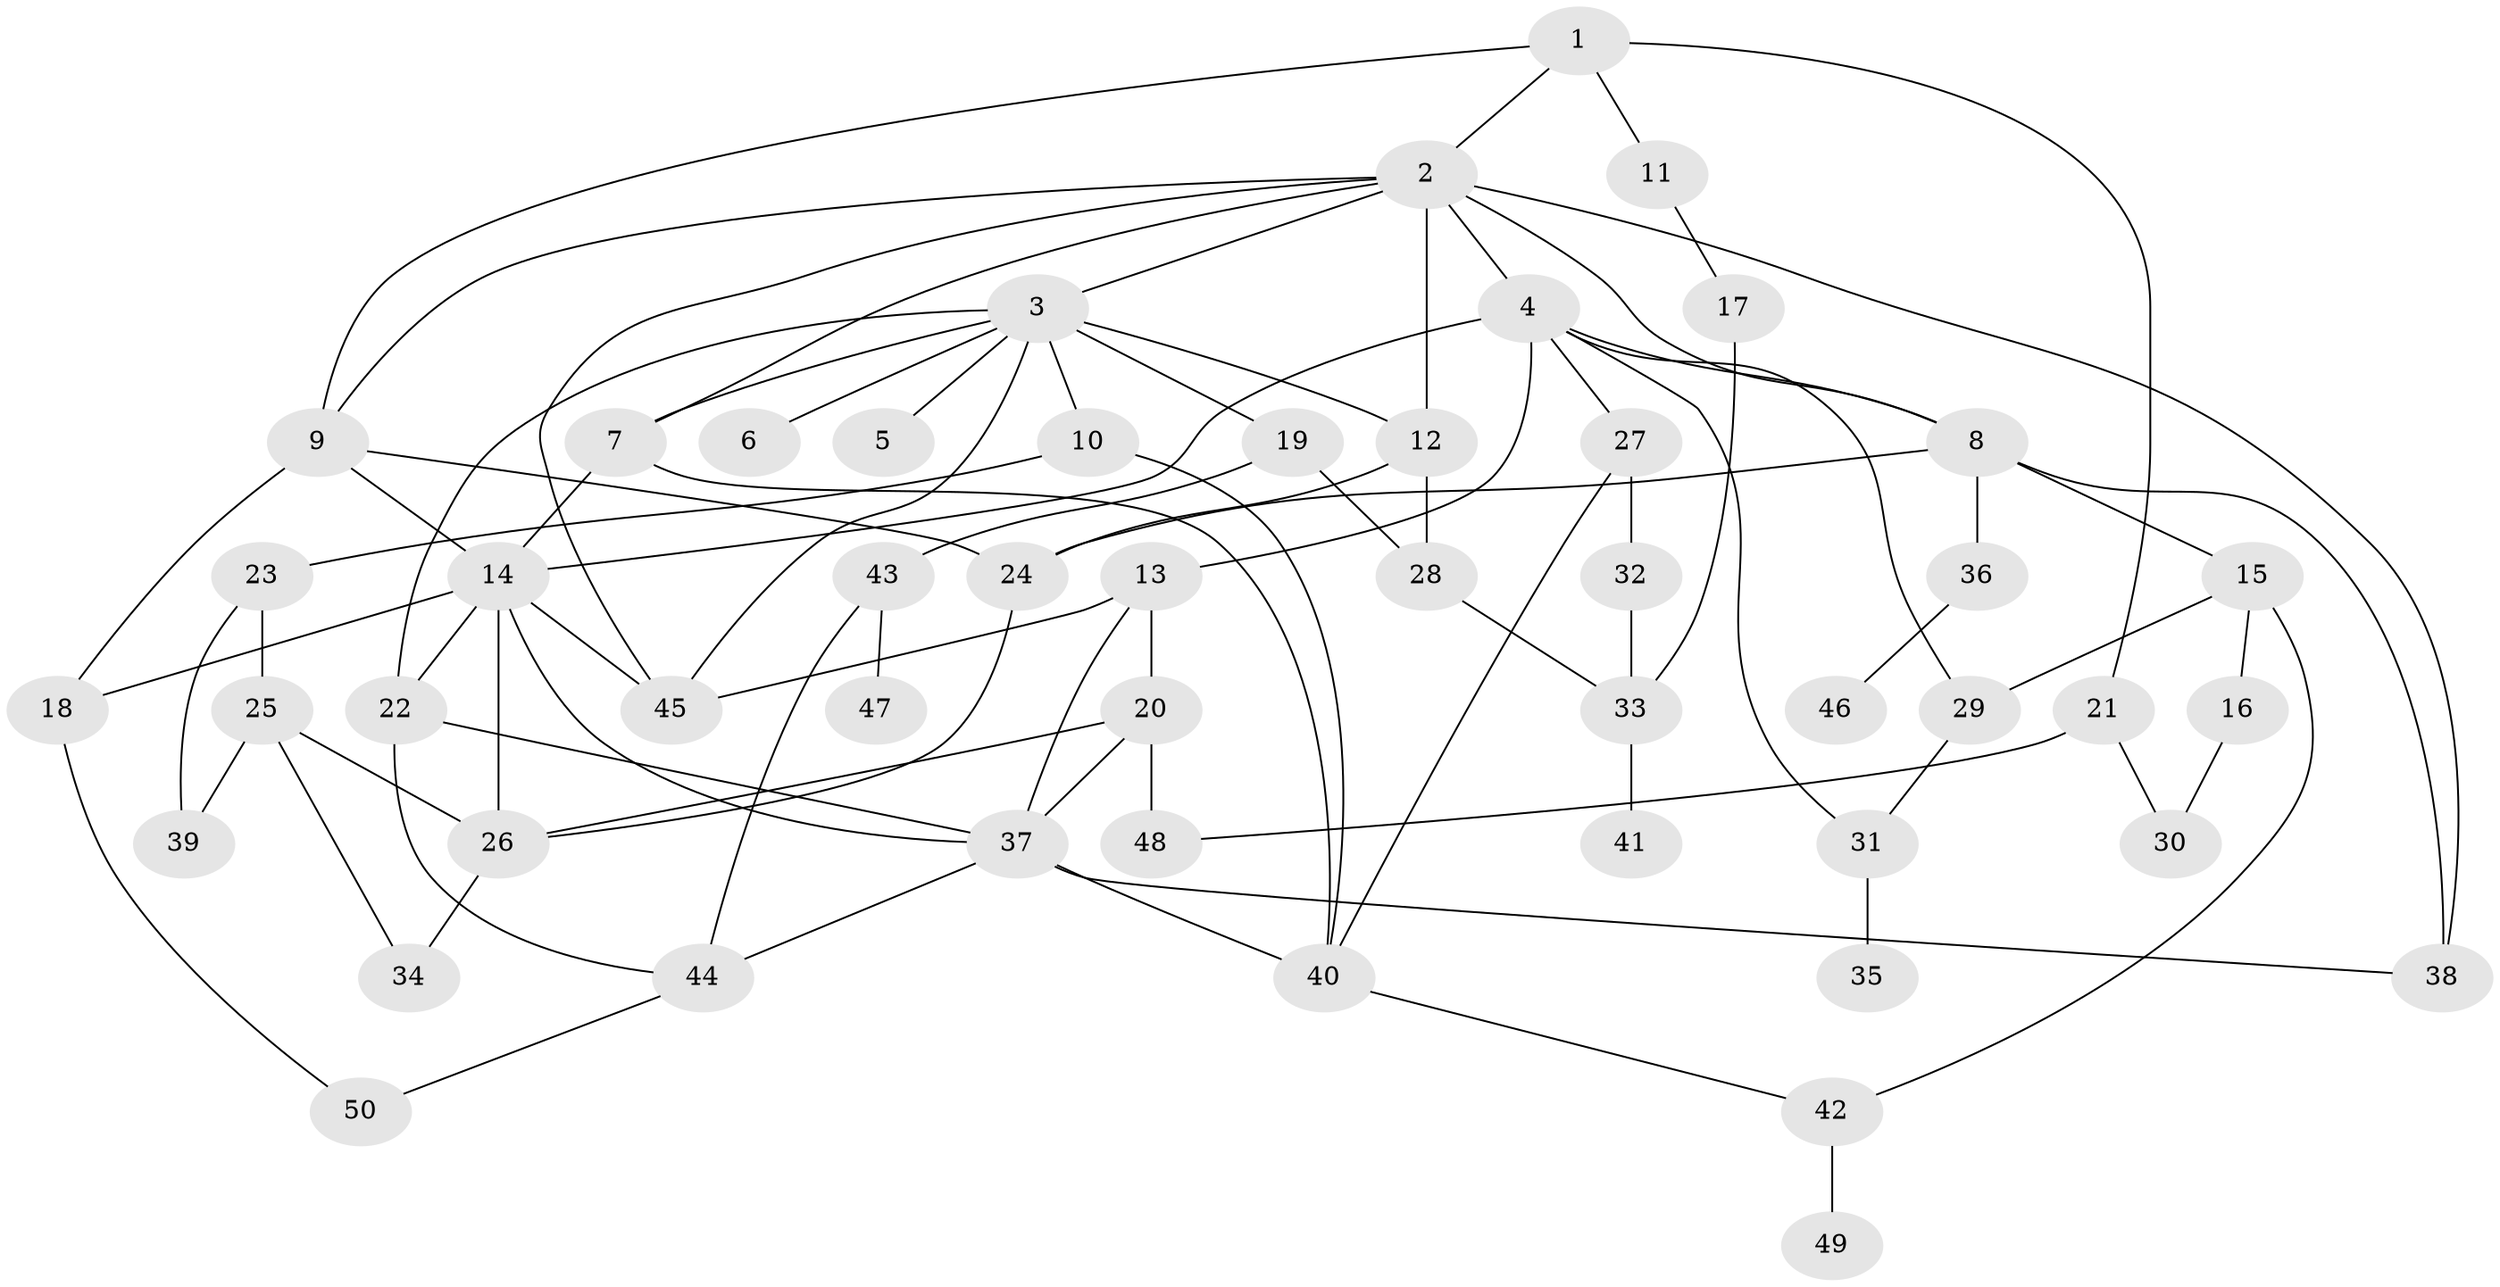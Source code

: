 // original degree distribution, {5: 0.050505050505050504, 8: 0.020202020202020204, 4: 0.16161616161616163, 1: 0.16161616161616163, 3: 0.30303030303030304, 6: 0.020202020202020204, 2: 0.2727272727272727, 9: 0.010101010101010102}
// Generated by graph-tools (version 1.1) at 2025/49/03/04/25 22:49:11]
// undirected, 50 vertices, 86 edges
graph export_dot {
  node [color=gray90,style=filled];
  1;
  2;
  3;
  4;
  5;
  6;
  7;
  8;
  9;
  10;
  11;
  12;
  13;
  14;
  15;
  16;
  17;
  18;
  19;
  20;
  21;
  22;
  23;
  24;
  25;
  26;
  27;
  28;
  29;
  30;
  31;
  32;
  33;
  34;
  35;
  36;
  37;
  38;
  39;
  40;
  41;
  42;
  43;
  44;
  45;
  46;
  47;
  48;
  49;
  50;
  1 -- 2 [weight=1.0];
  1 -- 9 [weight=1.0];
  1 -- 11 [weight=1.0];
  1 -- 21 [weight=1.0];
  2 -- 3 [weight=1.0];
  2 -- 4 [weight=3.0];
  2 -- 7 [weight=2.0];
  2 -- 8 [weight=1.0];
  2 -- 9 [weight=1.0];
  2 -- 12 [weight=2.0];
  2 -- 38 [weight=1.0];
  2 -- 45 [weight=2.0];
  3 -- 5 [weight=1.0];
  3 -- 6 [weight=2.0];
  3 -- 7 [weight=1.0];
  3 -- 10 [weight=1.0];
  3 -- 12 [weight=2.0];
  3 -- 19 [weight=2.0];
  3 -- 22 [weight=1.0];
  3 -- 45 [weight=1.0];
  4 -- 8 [weight=1.0];
  4 -- 13 [weight=1.0];
  4 -- 14 [weight=1.0];
  4 -- 27 [weight=1.0];
  4 -- 29 [weight=1.0];
  4 -- 31 [weight=1.0];
  7 -- 14 [weight=1.0];
  7 -- 40 [weight=1.0];
  8 -- 15 [weight=1.0];
  8 -- 24 [weight=1.0];
  8 -- 36 [weight=1.0];
  8 -- 38 [weight=1.0];
  9 -- 14 [weight=1.0];
  9 -- 18 [weight=1.0];
  9 -- 24 [weight=1.0];
  10 -- 23 [weight=1.0];
  10 -- 40 [weight=1.0];
  11 -- 17 [weight=1.0];
  12 -- 24 [weight=1.0];
  12 -- 28 [weight=1.0];
  13 -- 20 [weight=2.0];
  13 -- 37 [weight=1.0];
  13 -- 45 [weight=1.0];
  14 -- 18 [weight=1.0];
  14 -- 22 [weight=1.0];
  14 -- 26 [weight=1.0];
  14 -- 37 [weight=1.0];
  14 -- 45 [weight=1.0];
  15 -- 16 [weight=1.0];
  15 -- 29 [weight=1.0];
  15 -- 42 [weight=1.0];
  16 -- 30 [weight=1.0];
  17 -- 33 [weight=1.0];
  18 -- 50 [weight=1.0];
  19 -- 28 [weight=1.0];
  19 -- 43 [weight=1.0];
  20 -- 26 [weight=1.0];
  20 -- 37 [weight=1.0];
  20 -- 48 [weight=1.0];
  21 -- 30 [weight=1.0];
  21 -- 48 [weight=1.0];
  22 -- 37 [weight=1.0];
  22 -- 44 [weight=1.0];
  23 -- 25 [weight=1.0];
  23 -- 39 [weight=1.0];
  24 -- 26 [weight=1.0];
  25 -- 26 [weight=1.0];
  25 -- 34 [weight=1.0];
  25 -- 39 [weight=1.0];
  26 -- 34 [weight=1.0];
  27 -- 32 [weight=1.0];
  27 -- 40 [weight=1.0];
  28 -- 33 [weight=2.0];
  29 -- 31 [weight=1.0];
  31 -- 35 [weight=1.0];
  32 -- 33 [weight=1.0];
  33 -- 41 [weight=1.0];
  36 -- 46 [weight=1.0];
  37 -- 38 [weight=1.0];
  37 -- 40 [weight=1.0];
  37 -- 44 [weight=1.0];
  40 -- 42 [weight=1.0];
  42 -- 49 [weight=1.0];
  43 -- 44 [weight=1.0];
  43 -- 47 [weight=1.0];
  44 -- 50 [weight=1.0];
}
